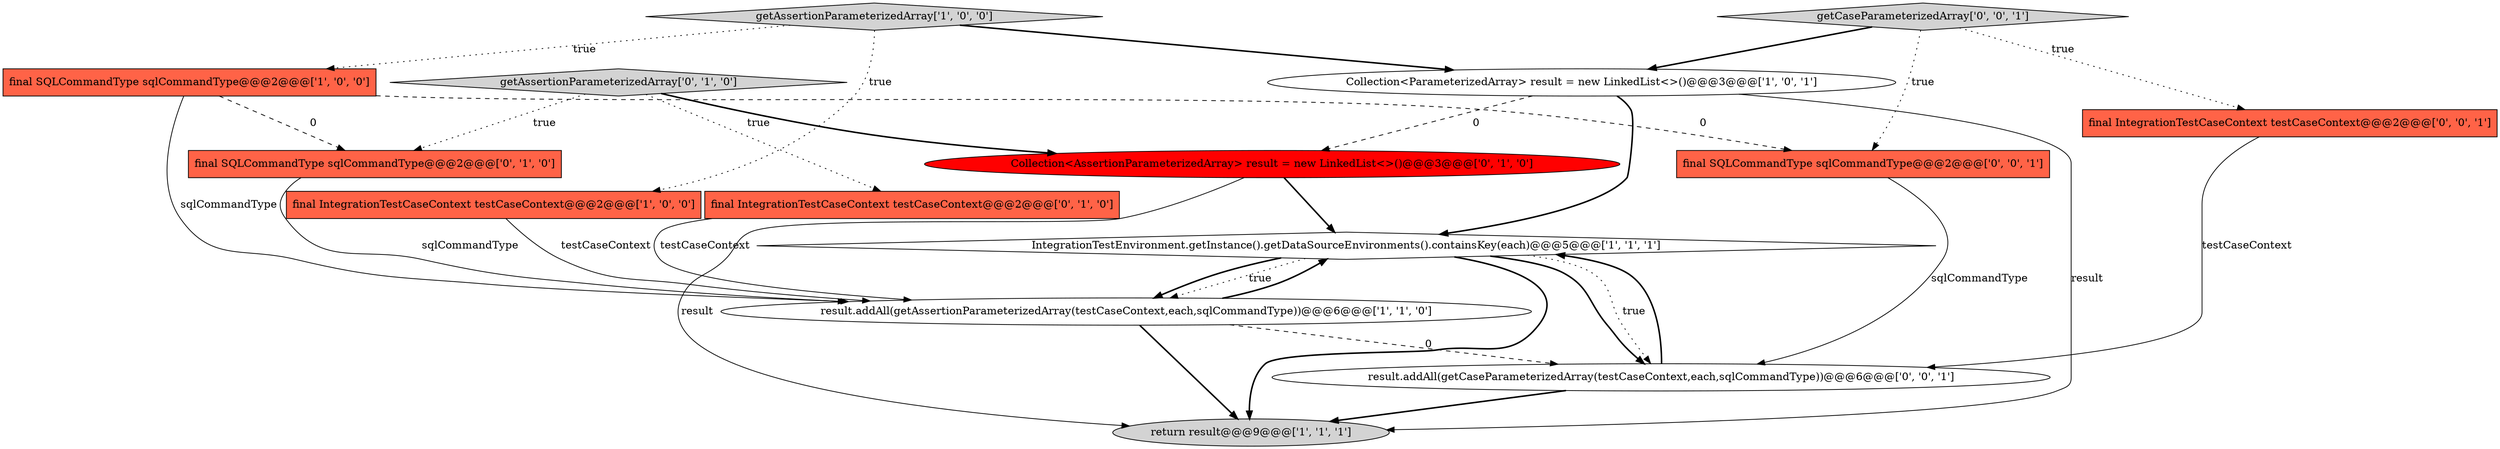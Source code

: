 digraph {
2 [style = filled, label = "getAssertionParameterizedArray['1', '0', '0']", fillcolor = lightgray, shape = diamond image = "AAA0AAABBB1BBB"];
4 [style = filled, label = "result.addAll(getAssertionParameterizedArray(testCaseContext,each,sqlCommandType))@@@6@@@['1', '1', '0']", fillcolor = white, shape = ellipse image = "AAA0AAABBB1BBB"];
1 [style = filled, label = "Collection<ParameterizedArray> result = new LinkedList<>()@@@3@@@['1', '0', '1']", fillcolor = white, shape = ellipse image = "AAA0AAABBB1BBB"];
14 [style = filled, label = "getCaseParameterizedArray['0', '0', '1']", fillcolor = lightgray, shape = diamond image = "AAA0AAABBB3BBB"];
9 [style = filled, label = "final SQLCommandType sqlCommandType@@@2@@@['0', '1', '0']", fillcolor = tomato, shape = box image = "AAA1AAABBB2BBB"];
12 [style = filled, label = "result.addAll(getCaseParameterizedArray(testCaseContext,each,sqlCommandType))@@@6@@@['0', '0', '1']", fillcolor = white, shape = ellipse image = "AAA0AAABBB3BBB"];
13 [style = filled, label = "final SQLCommandType sqlCommandType@@@2@@@['0', '0', '1']", fillcolor = tomato, shape = box image = "AAA0AAABBB3BBB"];
0 [style = filled, label = "final IntegrationTestCaseContext testCaseContext@@@2@@@['1', '0', '0']", fillcolor = tomato, shape = box image = "AAA0AAABBB1BBB"];
8 [style = filled, label = "final IntegrationTestCaseContext testCaseContext@@@2@@@['0', '1', '0']", fillcolor = tomato, shape = box image = "AAA0AAABBB2BBB"];
6 [style = filled, label = "return result@@@9@@@['1', '1', '1']", fillcolor = lightgray, shape = ellipse image = "AAA0AAABBB1BBB"];
11 [style = filled, label = "final IntegrationTestCaseContext testCaseContext@@@2@@@['0', '0', '1']", fillcolor = tomato, shape = box image = "AAA0AAABBB3BBB"];
3 [style = filled, label = "final SQLCommandType sqlCommandType@@@2@@@['1', '0', '0']", fillcolor = tomato, shape = box image = "AAA1AAABBB1BBB"];
5 [style = filled, label = "IntegrationTestEnvironment.getInstance().getDataSourceEnvironments().containsKey(each)@@@5@@@['1', '1', '1']", fillcolor = white, shape = diamond image = "AAA0AAABBB1BBB"];
10 [style = filled, label = "Collection<AssertionParameterizedArray> result = new LinkedList<>()@@@3@@@['0', '1', '0']", fillcolor = red, shape = ellipse image = "AAA1AAABBB2BBB"];
7 [style = filled, label = "getAssertionParameterizedArray['0', '1', '0']", fillcolor = lightgray, shape = diamond image = "AAA0AAABBB2BBB"];
1->5 [style = bold, label=""];
2->3 [style = dotted, label="true"];
10->6 [style = solid, label="result"];
2->0 [style = dotted, label="true"];
12->5 [style = bold, label=""];
4->6 [style = bold, label=""];
7->10 [style = bold, label=""];
2->1 [style = bold, label=""];
13->12 [style = solid, label="sqlCommandType"];
1->10 [style = dashed, label="0"];
7->9 [style = dotted, label="true"];
1->6 [style = solid, label="result"];
8->4 [style = solid, label="testCaseContext"];
5->12 [style = dotted, label="true"];
3->13 [style = dashed, label="0"];
12->6 [style = bold, label=""];
14->13 [style = dotted, label="true"];
14->1 [style = bold, label=""];
5->4 [style = dotted, label="true"];
4->12 [style = dashed, label="0"];
10->5 [style = bold, label=""];
5->6 [style = bold, label=""];
5->12 [style = bold, label=""];
3->9 [style = dashed, label="0"];
11->12 [style = solid, label="testCaseContext"];
5->4 [style = bold, label=""];
14->11 [style = dotted, label="true"];
9->4 [style = solid, label="sqlCommandType"];
7->8 [style = dotted, label="true"];
4->5 [style = bold, label=""];
0->4 [style = solid, label="testCaseContext"];
3->4 [style = solid, label="sqlCommandType"];
}
